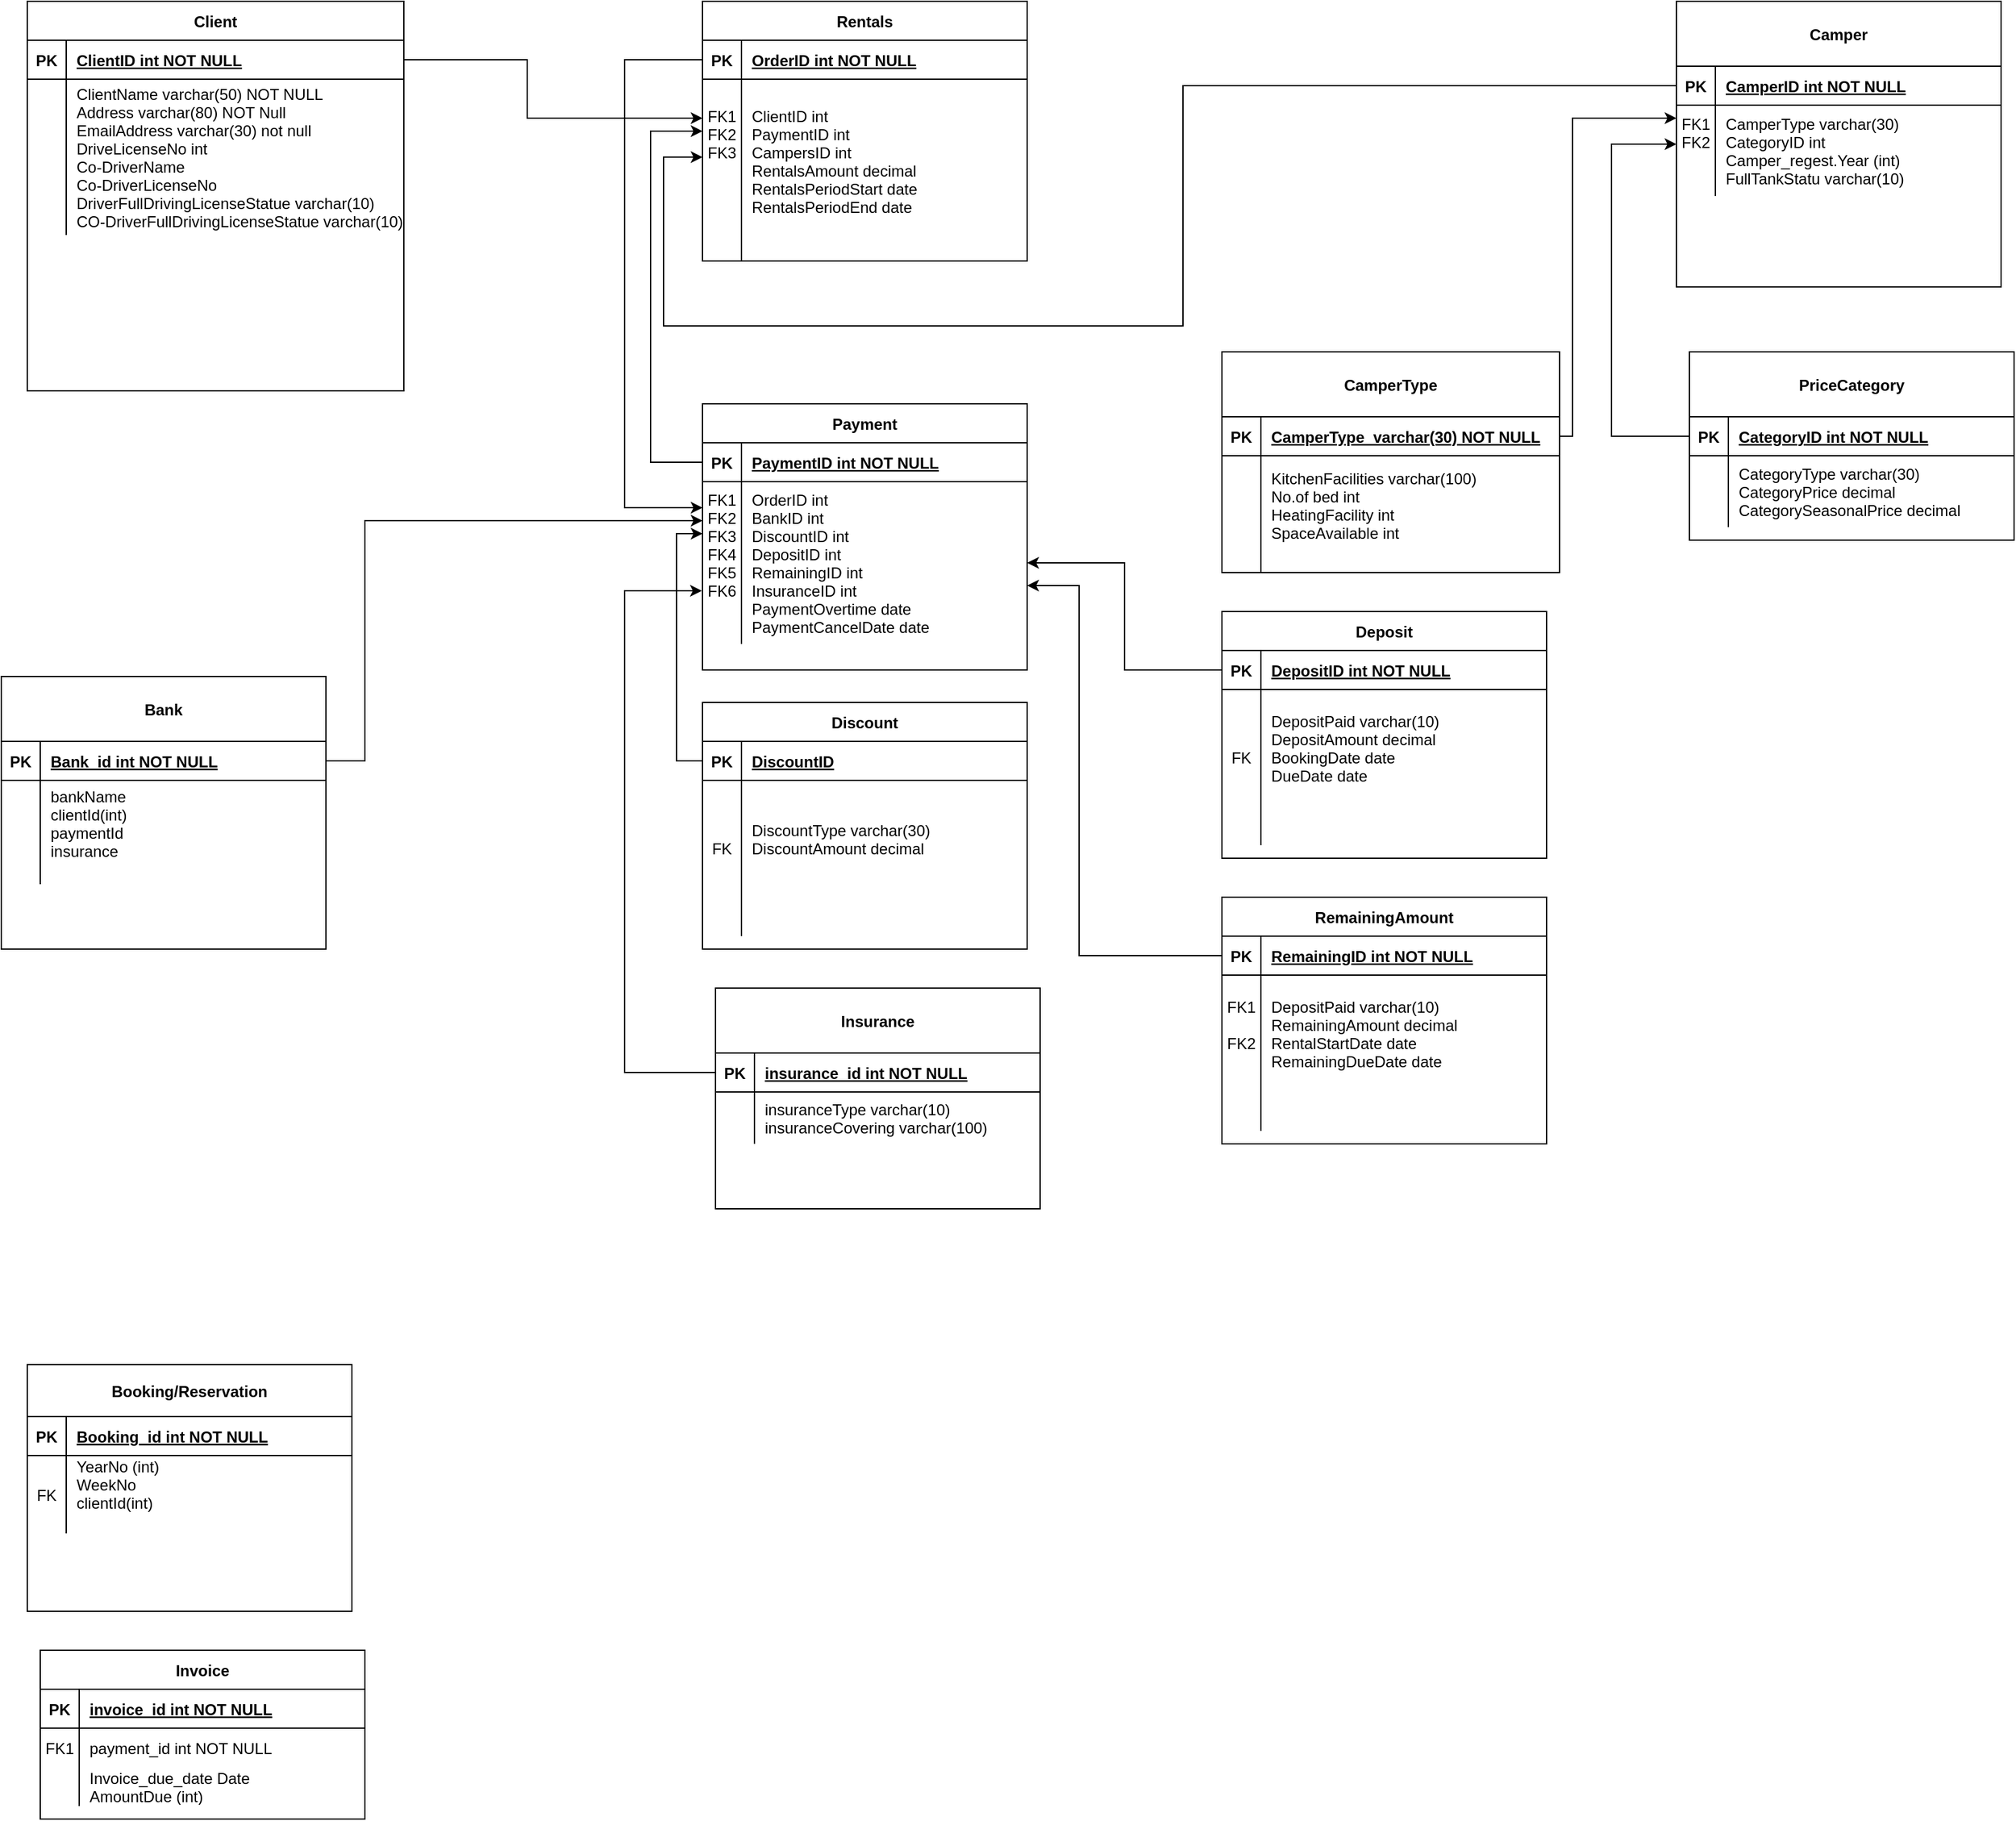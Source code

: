 <mxfile version="13.7.9" type="embed" pages="3"><diagram id="R2lEEEUBdFMjLlhIrx00" name="ERD"><mxGraphModel dx="3954" dy="2106" grid="1" gridSize="10" guides="1" tooltips="1" connect="1" arrows="1" fold="1" page="1" pageScale="1" pageWidth="850" pageHeight="1100" math="0" shadow="0" extFonts="Permanent Marker^https://fonts.googleapis.com/css?family=Permanent+Marker"><root><mxCell id="0"/><mxCell id="1" parent="0"/><mxCell id="P_YUvC5BS9WEQk-tJ5x4-59" value="Payment" style="shape=table;startSize=30;container=1;collapsible=1;childLayout=tableLayout;fixedRows=1;rowLines=0;fontStyle=1;align=center;resizeLast=1;" parent="1" vertex="1"><mxGeometry x="600" y="390" width="250" height="205" as="geometry"/></mxCell><mxCell id="P_YUvC5BS9WEQk-tJ5x4-60" value="" style="shape=partialRectangle;collapsible=0;dropTarget=0;pointerEvents=0;fillColor=none;points=[[0,0.5],[1,0.5]];portConstraint=eastwest;top=0;left=0;right=0;bottom=1;" parent="P_YUvC5BS9WEQk-tJ5x4-59" vertex="1"><mxGeometry y="30" width="250" height="30" as="geometry"/></mxCell><mxCell id="P_YUvC5BS9WEQk-tJ5x4-61" value="PK" style="shape=partialRectangle;overflow=hidden;connectable=0;fillColor=none;top=0;left=0;bottom=0;right=0;fontStyle=1;" parent="P_YUvC5BS9WEQk-tJ5x4-60" vertex="1"><mxGeometry width="30" height="30" as="geometry"/></mxCell><mxCell id="P_YUvC5BS9WEQk-tJ5x4-62" value="PaymentID int NOT NULL " style="shape=partialRectangle;overflow=hidden;connectable=0;fillColor=none;top=0;left=0;bottom=0;right=0;align=left;spacingLeft=6;fontStyle=5;" parent="P_YUvC5BS9WEQk-tJ5x4-60" vertex="1"><mxGeometry x="30" width="220" height="30" as="geometry"/></mxCell><mxCell id="P_YUvC5BS9WEQk-tJ5x4-63" value="" style="shape=partialRectangle;collapsible=0;dropTarget=0;pointerEvents=0;fillColor=none;points=[[0,0.5],[1,0.5]];portConstraint=eastwest;top=0;left=0;right=0;bottom=0;" parent="P_YUvC5BS9WEQk-tJ5x4-59" vertex="1"><mxGeometry y="60" width="250" height="125" as="geometry"/></mxCell><mxCell id="P_YUvC5BS9WEQk-tJ5x4-64" value="FK1&#10;FK2&#10;FK3&#10;FK4&#10;FK5&#10;FK6&#10;&#10;" style="shape=partialRectangle;overflow=hidden;connectable=0;fillColor=none;top=0;left=0;bottom=0;right=0;" parent="P_YUvC5BS9WEQk-tJ5x4-63" vertex="1"><mxGeometry width="30" height="125" as="geometry"/></mxCell><mxCell id="P_YUvC5BS9WEQk-tJ5x4-65" value="OrderID int&#10;BankID int &#10;DiscountID int&#10;DepositID int&#10;RemainingID int&#10;InsuranceID int&#10;PaymentOvertime date&#10;PaymentCancelDate date" style="shape=partialRectangle;overflow=hidden;connectable=0;fillColor=none;top=0;left=0;bottom=0;right=0;align=left;spacingLeft=6;" parent="P_YUvC5BS9WEQk-tJ5x4-63" vertex="1"><mxGeometry x="30" width="220" height="125" as="geometry"/></mxCell><mxCell id="2" value="Rentals" style="shape=table;startSize=30;container=1;collapsible=1;childLayout=tableLayout;fixedRows=1;rowLines=0;fontStyle=1;align=center;resizeLast=1;" vertex="1" parent="1"><mxGeometry x="600" y="80" width="250" height="200" as="geometry"/></mxCell><mxCell id="3" value="" style="shape=partialRectangle;collapsible=0;dropTarget=0;pointerEvents=0;fillColor=none;points=[[0,0.5],[1,0.5]];portConstraint=eastwest;top=0;left=0;right=0;bottom=1;" vertex="1" parent="2"><mxGeometry y="30" width="250" height="30" as="geometry"/></mxCell><mxCell id="4" value="PK" style="shape=partialRectangle;overflow=hidden;connectable=0;fillColor=none;top=0;left=0;bottom=0;right=0;fontStyle=1;" vertex="1" parent="3"><mxGeometry width="30" height="30" as="geometry"/></mxCell><mxCell id="5" value="OrderID int NOT NULL" style="shape=partialRectangle;overflow=hidden;connectable=0;fillColor=none;top=0;left=0;bottom=0;right=0;align=left;spacingLeft=6;fontStyle=5;" vertex="1" parent="3"><mxGeometry x="30" width="220" height="30" as="geometry"/></mxCell><mxCell id="6" value="" style="shape=partialRectangle;collapsible=0;dropTarget=0;pointerEvents=0;fillColor=none;points=[[0,0.5],[1,0.5]];portConstraint=eastwest;top=0;left=0;right=0;bottom=0;" vertex="1" parent="2"><mxGeometry y="60" width="250" height="140" as="geometry"/></mxCell><mxCell id="7" value="&#10;FK1&#10;FK2&#10;FK3&#10;&#10;&#10;&#10;&#10;" style="shape=partialRectangle;overflow=hidden;connectable=0;fillColor=none;top=0;left=0;bottom=0;right=0;" vertex="1" parent="6"><mxGeometry width="30" height="140" as="geometry"/></mxCell><mxCell id="8" value="ClientID int &#10;PaymentID int&#10;CampersID int&#10;RentalsAmount decimal&#10;RentalsPeriodStart date&#10;RentalsPeriodEnd date&#10;" style="shape=partialRectangle;overflow=hidden;connectable=0;fillColor=none;top=0;left=0;bottom=0;right=0;align=left;spacingLeft=6;" vertex="1" parent="6"><mxGeometry x="30" width="220" height="140" as="geometry"/></mxCell><mxCell id="P_YUvC5BS9WEQk-tJ5x4-32" value="Client" style="shape=table;startSize=30;container=1;collapsible=1;childLayout=tableLayout;fixedRows=1;rowLines=0;fontStyle=1;align=center;resizeLast=1;" parent="1" vertex="1"><mxGeometry x="80" y="80" width="290" height="300" as="geometry"/></mxCell><mxCell id="P_YUvC5BS9WEQk-tJ5x4-33" value="" style="shape=partialRectangle;collapsible=0;dropTarget=0;pointerEvents=0;fillColor=none;points=[[0,0.5],[1,0.5]];portConstraint=eastwest;top=0;left=0;right=0;bottom=1;" parent="P_YUvC5BS9WEQk-tJ5x4-32" vertex="1"><mxGeometry y="30" width="290" height="30" as="geometry"/></mxCell><mxCell id="P_YUvC5BS9WEQk-tJ5x4-34" value="PK" style="shape=partialRectangle;overflow=hidden;connectable=0;fillColor=none;top=0;left=0;bottom=0;right=0;fontStyle=1;" parent="P_YUvC5BS9WEQk-tJ5x4-33" vertex="1"><mxGeometry width="30" height="30" as="geometry"/></mxCell><mxCell id="P_YUvC5BS9WEQk-tJ5x4-35" value="ClientID int NOT NULL " style="shape=partialRectangle;overflow=hidden;connectable=0;fillColor=none;top=0;left=0;bottom=0;right=0;align=left;spacingLeft=6;fontStyle=5;" parent="P_YUvC5BS9WEQk-tJ5x4-33" vertex="1"><mxGeometry x="30" width="260" height="30" as="geometry"/></mxCell><mxCell id="P_YUvC5BS9WEQk-tJ5x4-36" value="" style="shape=partialRectangle;collapsible=0;dropTarget=0;pointerEvents=0;fillColor=none;points=[[0,0.5],[1,0.5]];portConstraint=eastwest;top=0;left=0;right=0;bottom=0;" parent="P_YUvC5BS9WEQk-tJ5x4-32" vertex="1"><mxGeometry y="60" width="290" height="120" as="geometry"/></mxCell><mxCell id="P_YUvC5BS9WEQk-tJ5x4-37" value="" style="shape=partialRectangle;overflow=hidden;connectable=0;fillColor=none;top=0;left=0;bottom=0;right=0;" parent="P_YUvC5BS9WEQk-tJ5x4-36" vertex="1"><mxGeometry width="30" height="120" as="geometry"/></mxCell><mxCell id="P_YUvC5BS9WEQk-tJ5x4-38" value="ClientName varchar(50) NOT NULL&#10;Address varchar(80) NOT Null&#10;EmailAddress varchar(30) not null&#10;DriveLicenseNo int&#10;Co-DriverName&#10;Co-DriverLicenseNo&#10;DriverFullDrivingLicenseStatue varchar(10)&#10;CO-DriverFullDrivingLicenseStatue varchar(10)" style="shape=partialRectangle;overflow=hidden;connectable=0;fillColor=none;top=0;left=0;bottom=0;right=0;align=left;spacingLeft=6;" parent="P_YUvC5BS9WEQk-tJ5x4-36" vertex="1"><mxGeometry x="30" width="260" height="120" as="geometry"/></mxCell><mxCell id="P_YUvC5BS9WEQk-tJ5x4-84" value="PriceCategory" style="shape=table;startSize=50;container=1;collapsible=1;childLayout=tableLayout;fixedRows=1;rowLines=0;fontStyle=1;align=center;resizeLast=1;" parent="1" vertex="1"><mxGeometry x="1360" y="350" width="250" height="145" as="geometry"/></mxCell><mxCell id="P_YUvC5BS9WEQk-tJ5x4-85" value="" style="shape=partialRectangle;collapsible=0;dropTarget=0;pointerEvents=0;fillColor=none;points=[[0,0.5],[1,0.5]];portConstraint=eastwest;top=0;left=0;right=0;bottom=1;" parent="P_YUvC5BS9WEQk-tJ5x4-84" vertex="1"><mxGeometry y="50" width="250" height="30" as="geometry"/></mxCell><mxCell id="P_YUvC5BS9WEQk-tJ5x4-86" value="PK" style="shape=partialRectangle;overflow=hidden;connectable=0;fillColor=none;top=0;left=0;bottom=0;right=0;fontStyle=1;" parent="P_YUvC5BS9WEQk-tJ5x4-85" vertex="1"><mxGeometry width="30" height="30" as="geometry"/></mxCell><mxCell id="P_YUvC5BS9WEQk-tJ5x4-87" value="CategoryID int NOT NULL" style="shape=partialRectangle;overflow=hidden;connectable=0;fillColor=none;top=0;left=0;bottom=0;right=0;align=left;spacingLeft=6;fontStyle=5;" parent="P_YUvC5BS9WEQk-tJ5x4-85" vertex="1"><mxGeometry x="30" width="220" height="30" as="geometry"/></mxCell><mxCell id="P_YUvC5BS9WEQk-tJ5x4-88" value="" style="shape=partialRectangle;collapsible=0;dropTarget=0;pointerEvents=0;fillColor=none;points=[[0,0.5],[1,0.5]];portConstraint=eastwest;top=0;left=0;right=0;bottom=0;" parent="P_YUvC5BS9WEQk-tJ5x4-84" vertex="1"><mxGeometry y="80" width="250" height="55" as="geometry"/></mxCell><mxCell id="P_YUvC5BS9WEQk-tJ5x4-89" value="" style="shape=partialRectangle;overflow=hidden;connectable=0;fillColor=none;top=0;left=0;bottom=0;right=0;" parent="P_YUvC5BS9WEQk-tJ5x4-88" vertex="1"><mxGeometry width="30" height="55" as="geometry"/></mxCell><mxCell id="P_YUvC5BS9WEQk-tJ5x4-90" value="CategoryType varchar(30)&#10;CategoryPrice decimal&#10;CategorySeasonalPrice decimal" style="shape=partialRectangle;overflow=hidden;connectable=0;fillColor=none;top=0;left=0;bottom=0;right=0;align=left;spacingLeft=6;" parent="P_YUvC5BS9WEQk-tJ5x4-88" vertex="1"><mxGeometry x="30" width="220" height="55" as="geometry"/></mxCell><mxCell id="P_YUvC5BS9WEQk-tJ5x4-77" value="Camper" style="shape=table;startSize=50;container=1;collapsible=1;childLayout=tableLayout;fixedRows=1;rowLines=0;fontStyle=1;align=center;resizeLast=1;" parent="1" vertex="1"><mxGeometry x="1350" y="80" width="250" height="220" as="geometry"/></mxCell><mxCell id="P_YUvC5BS9WEQk-tJ5x4-78" value="" style="shape=partialRectangle;collapsible=0;dropTarget=0;pointerEvents=0;fillColor=none;points=[[0,0.5],[1,0.5]];portConstraint=eastwest;top=0;left=0;right=0;bottom=1;" parent="P_YUvC5BS9WEQk-tJ5x4-77" vertex="1"><mxGeometry y="50" width="250" height="30" as="geometry"/></mxCell><mxCell id="P_YUvC5BS9WEQk-tJ5x4-79" value="PK" style="shape=partialRectangle;overflow=hidden;connectable=0;fillColor=none;top=0;left=0;bottom=0;right=0;fontStyle=1;" parent="P_YUvC5BS9WEQk-tJ5x4-78" vertex="1"><mxGeometry width="30" height="30" as="geometry"/></mxCell><mxCell id="P_YUvC5BS9WEQk-tJ5x4-80" value="CamperID int NOT NULL " style="shape=partialRectangle;overflow=hidden;connectable=0;fillColor=none;top=0;left=0;bottom=0;right=0;align=left;spacingLeft=6;fontStyle=5;" parent="P_YUvC5BS9WEQk-tJ5x4-78" vertex="1"><mxGeometry x="30" width="220" height="30" as="geometry"/></mxCell><mxCell id="P_YUvC5BS9WEQk-tJ5x4-81" value="" style="shape=partialRectangle;collapsible=0;dropTarget=0;pointerEvents=0;fillColor=none;points=[[0,0.5],[1,0.5]];portConstraint=eastwest;top=0;left=0;right=0;bottom=0;" parent="P_YUvC5BS9WEQk-tJ5x4-77" vertex="1"><mxGeometry y="80" width="250" height="70" as="geometry"/></mxCell><mxCell id="P_YUvC5BS9WEQk-tJ5x4-82" value="FK1&#10;FK2&#10;&#10;" style="shape=partialRectangle;overflow=hidden;connectable=0;fillColor=none;top=0;left=0;bottom=0;right=0;" parent="P_YUvC5BS9WEQk-tJ5x4-81" vertex="1"><mxGeometry width="30" height="70" as="geometry"/></mxCell><mxCell id="P_YUvC5BS9WEQk-tJ5x4-83" value="CamperType varchar(30)&#10;CategoryID int&#10;Camper_regest.Year (int)&#10;FullTankStatu varchar(10)" style="shape=partialRectangle;overflow=hidden;connectable=0;fillColor=none;top=0;left=0;bottom=0;right=0;align=left;spacingLeft=6;" parent="P_YUvC5BS9WEQk-tJ5x4-81" vertex="1"><mxGeometry x="30" width="220" height="70" as="geometry"/></mxCell><mxCell id="12" value="Discount" style="shape=table;startSize=30;container=1;collapsible=1;childLayout=tableLayout;fixedRows=1;rowLines=0;fontStyle=1;align=center;resizeLast=1;" vertex="1" parent="1"><mxGeometry x="600" y="620" width="250" height="190" as="geometry"/></mxCell><mxCell id="13" value="" style="shape=partialRectangle;collapsible=0;dropTarget=0;pointerEvents=0;fillColor=none;points=[[0,0.5],[1,0.5]];portConstraint=eastwest;top=0;left=0;right=0;bottom=1;" vertex="1" parent="12"><mxGeometry y="30" width="250" height="30" as="geometry"/></mxCell><mxCell id="14" value="PK" style="shape=partialRectangle;overflow=hidden;connectable=0;fillColor=none;top=0;left=0;bottom=0;right=0;fontStyle=1;" vertex="1" parent="13"><mxGeometry width="30" height="30" as="geometry"/></mxCell><mxCell id="15" value="DiscountID" style="shape=partialRectangle;overflow=hidden;connectable=0;fillColor=none;top=0;left=0;bottom=0;right=0;align=left;spacingLeft=6;fontStyle=5;" vertex="1" parent="13"><mxGeometry x="30" width="220" height="30" as="geometry"/></mxCell><mxCell id="16" value="" style="shape=partialRectangle;collapsible=0;dropTarget=0;pointerEvents=0;fillColor=none;points=[[0,0.5],[1,0.5]];portConstraint=eastwest;top=0;left=0;right=0;bottom=0;" vertex="1" parent="12"><mxGeometry y="60" width="250" height="90" as="geometry"/></mxCell><mxCell id="17" value="&#10;FK" style="shape=partialRectangle;overflow=hidden;connectable=0;fillColor=none;top=0;left=0;bottom=0;right=0;" vertex="1" parent="16"><mxGeometry width="30" height="90" as="geometry"/></mxCell><mxCell id="18" value="DiscountType varchar(30)&#10;DiscountAmount decimal" style="shape=partialRectangle;overflow=hidden;connectable=0;fillColor=none;top=0;left=0;bottom=0;right=0;align=left;spacingLeft=6;" vertex="1" parent="16"><mxGeometry x="30" width="220" height="90" as="geometry"/></mxCell><mxCell id="19" value="" style="shape=partialRectangle;collapsible=0;dropTarget=0;pointerEvents=0;fillColor=none;points=[[0,0.5],[1,0.5]];portConstraint=eastwest;top=0;left=0;right=0;bottom=0;" vertex="1" parent="12"><mxGeometry y="150" width="250" height="30" as="geometry"/></mxCell><mxCell id="20" value="" style="shape=partialRectangle;overflow=hidden;connectable=0;fillColor=none;top=0;left=0;bottom=0;right=0;" vertex="1" parent="19"><mxGeometry width="30" height="30" as="geometry"/></mxCell><mxCell id="21" value="" style="shape=partialRectangle;overflow=hidden;connectable=0;fillColor=none;top=0;left=0;bottom=0;right=0;align=left;spacingLeft=6;" vertex="1" parent="19"><mxGeometry x="30" width="220" height="30" as="geometry"/></mxCell><mxCell id="P_YUvC5BS9WEQk-tJ5x4-98" value="CamperType" style="shape=table;startSize=50;container=1;collapsible=1;childLayout=tableLayout;fixedRows=1;rowLines=0;fontStyle=1;align=center;resizeLast=1;" parent="1" vertex="1"><mxGeometry x="1000" y="350" width="260" height="170" as="geometry"/></mxCell><mxCell id="P_YUvC5BS9WEQk-tJ5x4-99" value="" style="shape=partialRectangle;collapsible=0;dropTarget=0;pointerEvents=0;fillColor=none;points=[[0,0.5],[1,0.5]];portConstraint=eastwest;top=0;left=0;right=0;bottom=1;" parent="P_YUvC5BS9WEQk-tJ5x4-98" vertex="1"><mxGeometry y="50" width="260" height="30" as="geometry"/></mxCell><mxCell id="P_YUvC5BS9WEQk-tJ5x4-100" value="PK" style="shape=partialRectangle;overflow=hidden;connectable=0;fillColor=none;top=0;left=0;bottom=0;right=0;fontStyle=1;" parent="P_YUvC5BS9WEQk-tJ5x4-99" vertex="1"><mxGeometry width="30" height="30" as="geometry"/></mxCell><mxCell id="P_YUvC5BS9WEQk-tJ5x4-101" value="CamperType_varchar(30) NOT NULL " style="shape=partialRectangle;overflow=hidden;connectable=0;fillColor=none;top=0;left=0;bottom=0;right=0;align=left;spacingLeft=6;fontStyle=5;" parent="P_YUvC5BS9WEQk-tJ5x4-99" vertex="1"><mxGeometry x="30" width="230" height="30" as="geometry"/></mxCell><mxCell id="P_YUvC5BS9WEQk-tJ5x4-102" value="" style="shape=partialRectangle;collapsible=0;dropTarget=0;pointerEvents=0;fillColor=none;points=[[0,0.5],[1,0.5]];portConstraint=eastwest;top=0;left=0;right=0;bottom=0;" parent="P_YUvC5BS9WEQk-tJ5x4-98" vertex="1"><mxGeometry y="80" width="260" height="90" as="geometry"/></mxCell><mxCell id="P_YUvC5BS9WEQk-tJ5x4-103" value="" style="shape=partialRectangle;overflow=hidden;connectable=0;fillColor=none;top=0;left=0;bottom=0;right=0;" parent="P_YUvC5BS9WEQk-tJ5x4-102" vertex="1"><mxGeometry width="30" height="90" as="geometry"/></mxCell><mxCell id="P_YUvC5BS9WEQk-tJ5x4-104" value="KitchenFacilities varchar(100)&#10;No.of bed int&#10;HeatingFacility int&#10;SpaceAvailable int&#10;" style="shape=partialRectangle;overflow=hidden;connectable=0;fillColor=none;top=0;left=0;bottom=0;right=0;align=left;spacingLeft=6;" parent="P_YUvC5BS9WEQk-tJ5x4-102" vertex="1"><mxGeometry x="30" width="230" height="90" as="geometry"/></mxCell><mxCell id="P_YUvC5BS9WEQk-tJ5x4-106" value="Deposit" style="shape=table;startSize=30;container=1;collapsible=1;childLayout=tableLayout;fixedRows=1;rowLines=0;fontStyle=1;align=center;resizeLast=1;" parent="1" vertex="1"><mxGeometry x="1000" y="550" width="250" height="190" as="geometry"/></mxCell><mxCell id="P_YUvC5BS9WEQk-tJ5x4-107" value="" style="shape=partialRectangle;collapsible=0;dropTarget=0;pointerEvents=0;fillColor=none;points=[[0,0.5],[1,0.5]];portConstraint=eastwest;top=0;left=0;right=0;bottom=1;" parent="P_YUvC5BS9WEQk-tJ5x4-106" vertex="1"><mxGeometry y="30" width="250" height="30" as="geometry"/></mxCell><mxCell id="P_YUvC5BS9WEQk-tJ5x4-108" value="PK" style="shape=partialRectangle;overflow=hidden;connectable=0;fillColor=none;top=0;left=0;bottom=0;right=0;fontStyle=1;" parent="P_YUvC5BS9WEQk-tJ5x4-107" vertex="1"><mxGeometry width="30" height="30" as="geometry"/></mxCell><mxCell id="P_YUvC5BS9WEQk-tJ5x4-109" value="DepositID int NOT NULL" style="shape=partialRectangle;overflow=hidden;connectable=0;fillColor=none;top=0;left=0;bottom=0;right=0;align=left;spacingLeft=6;fontStyle=5;" parent="P_YUvC5BS9WEQk-tJ5x4-107" vertex="1"><mxGeometry x="30" width="220" height="30" as="geometry"/></mxCell><mxCell id="P_YUvC5BS9WEQk-tJ5x4-110" value="" style="shape=partialRectangle;collapsible=0;dropTarget=0;pointerEvents=0;fillColor=none;points=[[0,0.5],[1,0.5]];portConstraint=eastwest;top=0;left=0;right=0;bottom=0;" parent="P_YUvC5BS9WEQk-tJ5x4-106" vertex="1"><mxGeometry y="60" width="250" height="90" as="geometry"/></mxCell><mxCell id="P_YUvC5BS9WEQk-tJ5x4-111" value="&#10;FK" style="shape=partialRectangle;overflow=hidden;connectable=0;fillColor=none;top=0;left=0;bottom=0;right=0;" parent="P_YUvC5BS9WEQk-tJ5x4-110" vertex="1"><mxGeometry width="30" height="90" as="geometry"/></mxCell><mxCell id="P_YUvC5BS9WEQk-tJ5x4-112" value="DepositPaid varchar(10)&#10;DepositAmount decimal&#10;BookingDate date&#10;DueDate date" style="shape=partialRectangle;overflow=hidden;connectable=0;fillColor=none;top=0;left=0;bottom=0;right=0;align=left;spacingLeft=6;" parent="P_YUvC5BS9WEQk-tJ5x4-110" vertex="1"><mxGeometry x="30" width="220" height="90" as="geometry"/></mxCell><mxCell id="P_YUvC5BS9WEQk-tJ5x4-113" value="" style="shape=partialRectangle;collapsible=0;dropTarget=0;pointerEvents=0;fillColor=none;points=[[0,0.5],[1,0.5]];portConstraint=eastwest;top=0;left=0;right=0;bottom=0;" parent="P_YUvC5BS9WEQk-tJ5x4-106" vertex="1"><mxGeometry y="150" width="250" height="30" as="geometry"/></mxCell><mxCell id="P_YUvC5BS9WEQk-tJ5x4-114" value="" style="shape=partialRectangle;overflow=hidden;connectable=0;fillColor=none;top=0;left=0;bottom=0;right=0;" parent="P_YUvC5BS9WEQk-tJ5x4-113" vertex="1"><mxGeometry width="30" height="30" as="geometry"/></mxCell><mxCell id="P_YUvC5BS9WEQk-tJ5x4-115" value="" style="shape=partialRectangle;overflow=hidden;connectable=0;fillColor=none;top=0;left=0;bottom=0;right=0;align=left;spacingLeft=6;" parent="P_YUvC5BS9WEQk-tJ5x4-113" vertex="1"><mxGeometry x="30" width="220" height="30" as="geometry"/></mxCell><mxCell id="P_YUvC5BS9WEQk-tJ5x4-116" value="RemainingAmount" style="shape=table;startSize=30;container=1;collapsible=1;childLayout=tableLayout;fixedRows=1;rowLines=0;fontStyle=1;align=center;resizeLast=1;" parent="1" vertex="1"><mxGeometry x="1000" y="770" width="250" height="190" as="geometry"/></mxCell><mxCell id="P_YUvC5BS9WEQk-tJ5x4-117" value="" style="shape=partialRectangle;collapsible=0;dropTarget=0;pointerEvents=0;fillColor=none;points=[[0,0.5],[1,0.5]];portConstraint=eastwest;top=0;left=0;right=0;bottom=1;" parent="P_YUvC5BS9WEQk-tJ5x4-116" vertex="1"><mxGeometry y="30" width="250" height="30" as="geometry"/></mxCell><mxCell id="P_YUvC5BS9WEQk-tJ5x4-118" value="PK" style="shape=partialRectangle;overflow=hidden;connectable=0;fillColor=none;top=0;left=0;bottom=0;right=0;fontStyle=1;" parent="P_YUvC5BS9WEQk-tJ5x4-117" vertex="1"><mxGeometry width="30" height="30" as="geometry"/></mxCell><mxCell id="P_YUvC5BS9WEQk-tJ5x4-119" value="RemainingID int NOT NULL" style="shape=partialRectangle;overflow=hidden;connectable=0;fillColor=none;top=0;left=0;bottom=0;right=0;align=left;spacingLeft=6;fontStyle=5;" parent="P_YUvC5BS9WEQk-tJ5x4-117" vertex="1"><mxGeometry x="30" width="220" height="30" as="geometry"/></mxCell><mxCell id="P_YUvC5BS9WEQk-tJ5x4-120" value="" style="shape=partialRectangle;collapsible=0;dropTarget=0;pointerEvents=0;fillColor=none;points=[[0,0.5],[1,0.5]];portConstraint=eastwest;top=0;left=0;right=0;bottom=0;" parent="P_YUvC5BS9WEQk-tJ5x4-116" vertex="1"><mxGeometry y="60" width="250" height="90" as="geometry"/></mxCell><mxCell id="P_YUvC5BS9WEQk-tJ5x4-121" value="FK1&#10;&#10;FK2&#10;" style="shape=partialRectangle;overflow=hidden;connectable=0;fillColor=none;top=0;left=0;bottom=0;right=0;" parent="P_YUvC5BS9WEQk-tJ5x4-120" vertex="1"><mxGeometry width="30" height="90" as="geometry"/></mxCell><mxCell id="P_YUvC5BS9WEQk-tJ5x4-122" value="DepositPaid varchar(10)&#10;RemainingAmount decimal&#10;RentalStartDate date&#10;RemainingDueDate date" style="shape=partialRectangle;overflow=hidden;connectable=0;fillColor=none;top=0;left=0;bottom=0;right=0;align=left;spacingLeft=6;" parent="P_YUvC5BS9WEQk-tJ5x4-120" vertex="1"><mxGeometry x="30" width="220" height="90" as="geometry"/></mxCell><mxCell id="P_YUvC5BS9WEQk-tJ5x4-123" value="" style="shape=partialRectangle;collapsible=0;dropTarget=0;pointerEvents=0;fillColor=none;points=[[0,0.5],[1,0.5]];portConstraint=eastwest;top=0;left=0;right=0;bottom=0;" parent="P_YUvC5BS9WEQk-tJ5x4-116" vertex="1"><mxGeometry y="150" width="250" height="30" as="geometry"/></mxCell><mxCell id="P_YUvC5BS9WEQk-tJ5x4-124" value="" style="shape=partialRectangle;overflow=hidden;connectable=0;fillColor=none;top=0;left=0;bottom=0;right=0;" parent="P_YUvC5BS9WEQk-tJ5x4-123" vertex="1"><mxGeometry width="30" height="30" as="geometry"/></mxCell><mxCell id="P_YUvC5BS9WEQk-tJ5x4-125" value="" style="shape=partialRectangle;overflow=hidden;connectable=0;fillColor=none;top=0;left=0;bottom=0;right=0;align=left;spacingLeft=6;" parent="P_YUvC5BS9WEQk-tJ5x4-123" vertex="1"><mxGeometry x="30" width="220" height="30" as="geometry"/></mxCell><mxCell id="P_YUvC5BS9WEQk-tJ5x4-69" value="Bank" style="shape=table;startSize=50;container=1;collapsible=1;childLayout=tableLayout;fixedRows=1;rowLines=0;fontStyle=1;align=center;resizeLast=1;" parent="1" vertex="1"><mxGeometry x="60" y="600" width="250" height="210" as="geometry"/></mxCell><mxCell id="P_YUvC5BS9WEQk-tJ5x4-70" value="" style="shape=partialRectangle;collapsible=0;dropTarget=0;pointerEvents=0;fillColor=none;points=[[0,0.5],[1,0.5]];portConstraint=eastwest;top=0;left=0;right=0;bottom=1;" parent="P_YUvC5BS9WEQk-tJ5x4-69" vertex="1"><mxGeometry y="50" width="250" height="30" as="geometry"/></mxCell><mxCell id="P_YUvC5BS9WEQk-tJ5x4-71" value="PK" style="shape=partialRectangle;overflow=hidden;connectable=0;fillColor=none;top=0;left=0;bottom=0;right=0;fontStyle=1;" parent="P_YUvC5BS9WEQk-tJ5x4-70" vertex="1"><mxGeometry width="30" height="30" as="geometry"/></mxCell><mxCell id="P_YUvC5BS9WEQk-tJ5x4-72" value="Bank_id int NOT NULL " style="shape=partialRectangle;overflow=hidden;connectable=0;fillColor=none;top=0;left=0;bottom=0;right=0;align=left;spacingLeft=6;fontStyle=5;" parent="P_YUvC5BS9WEQk-tJ5x4-70" vertex="1"><mxGeometry x="30" width="220" height="30" as="geometry"/></mxCell><mxCell id="P_YUvC5BS9WEQk-tJ5x4-73" value="" style="shape=partialRectangle;collapsible=0;dropTarget=0;pointerEvents=0;fillColor=none;points=[[0,0.5],[1,0.5]];portConstraint=eastwest;top=0;left=0;right=0;bottom=0;" parent="P_YUvC5BS9WEQk-tJ5x4-69" vertex="1"><mxGeometry y="80" width="250" height="80" as="geometry"/></mxCell><mxCell id="P_YUvC5BS9WEQk-tJ5x4-74" value="" style="shape=partialRectangle;overflow=hidden;connectable=0;fillColor=none;top=0;left=0;bottom=0;right=0;" parent="P_YUvC5BS9WEQk-tJ5x4-73" vertex="1"><mxGeometry width="30" height="80" as="geometry"/></mxCell><mxCell id="P_YUvC5BS9WEQk-tJ5x4-75" value="bankName&#10;clientId(int)&#10;paymentId&#10;insurance&#10;" style="shape=partialRectangle;overflow=hidden;connectable=0;fillColor=none;top=0;left=0;bottom=0;right=0;align=left;spacingLeft=6;" parent="P_YUvC5BS9WEQk-tJ5x4-73" vertex="1"><mxGeometry x="30" width="220" height="80" as="geometry"/></mxCell><mxCell id="P_YUvC5BS9WEQk-tJ5x4-91" value="Insurance" style="shape=table;startSize=50;container=1;collapsible=1;childLayout=tableLayout;fixedRows=1;rowLines=0;fontStyle=1;align=center;resizeLast=1;" parent="1" vertex="1"><mxGeometry x="610" y="840" width="250" height="170" as="geometry"/></mxCell><mxCell id="P_YUvC5BS9WEQk-tJ5x4-92" value="" style="shape=partialRectangle;collapsible=0;dropTarget=0;pointerEvents=0;fillColor=none;points=[[0,0.5],[1,0.5]];portConstraint=eastwest;top=0;left=0;right=0;bottom=1;" parent="P_YUvC5BS9WEQk-tJ5x4-91" vertex="1"><mxGeometry y="50" width="250" height="30" as="geometry"/></mxCell><mxCell id="P_YUvC5BS9WEQk-tJ5x4-93" value="PK" style="shape=partialRectangle;overflow=hidden;connectable=0;fillColor=none;top=0;left=0;bottom=0;right=0;fontStyle=1;" parent="P_YUvC5BS9WEQk-tJ5x4-92" vertex="1"><mxGeometry width="30" height="30" as="geometry"/></mxCell><mxCell id="P_YUvC5BS9WEQk-tJ5x4-94" value="insurance_id int NOT NULL " style="shape=partialRectangle;overflow=hidden;connectable=0;fillColor=none;top=0;left=0;bottom=0;right=0;align=left;spacingLeft=6;fontStyle=5;" parent="P_YUvC5BS9WEQk-tJ5x4-92" vertex="1"><mxGeometry x="30" width="220" height="30" as="geometry"/></mxCell><mxCell id="P_YUvC5BS9WEQk-tJ5x4-95" value="" style="shape=partialRectangle;collapsible=0;dropTarget=0;pointerEvents=0;fillColor=none;points=[[0,0.5],[1,0.5]];portConstraint=eastwest;top=0;left=0;right=0;bottom=0;" parent="P_YUvC5BS9WEQk-tJ5x4-91" vertex="1"><mxGeometry y="80" width="250" height="40" as="geometry"/></mxCell><mxCell id="P_YUvC5BS9WEQk-tJ5x4-96" value="" style="shape=partialRectangle;overflow=hidden;connectable=0;fillColor=none;top=0;left=0;bottom=0;right=0;" parent="P_YUvC5BS9WEQk-tJ5x4-95" vertex="1"><mxGeometry width="30" height="40" as="geometry"/></mxCell><mxCell id="P_YUvC5BS9WEQk-tJ5x4-97" value="insuranceType varchar(10)&#10;insuranceCovering varchar(100)" style="shape=partialRectangle;overflow=hidden;connectable=0;fillColor=none;top=0;left=0;bottom=0;right=0;align=left;spacingLeft=6;" parent="P_YUvC5BS9WEQk-tJ5x4-95" vertex="1"><mxGeometry x="30" width="220" height="40" as="geometry"/></mxCell><mxCell id="23" style="edgeStyle=orthogonalEdgeStyle;rounded=0;orthogonalLoop=1;jettySize=auto;html=1;startArrow=classic;startFill=1;endArrow=none;endFill=0;" edge="1" parent="1" source="6" target="P_YUvC5BS9WEQk-tJ5x4-78"><mxGeometry relative="1" as="geometry"><mxPoint x="1110" y="150" as="targetPoint"/><Array as="points"><mxPoint x="570" y="200"/><mxPoint x="570" y="330"/><mxPoint x="970" y="330"/><mxPoint x="970" y="145"/></Array></mxGeometry></mxCell><mxCell id="24" style="edgeStyle=elbowEdgeStyle;rounded=0;orthogonalLoop=1;jettySize=auto;html=1;exitX=1;exitY=0.5;exitDx=0;exitDy=0;" edge="1" parent="1" source="P_YUvC5BS9WEQk-tJ5x4-99" target="P_YUvC5BS9WEQk-tJ5x4-77"><mxGeometry relative="1" as="geometry"><mxPoint x="1020" y="210" as="targetPoint"/><Array as="points"><mxPoint x="1270" y="170"/><mxPoint x="1350" y="170"/><mxPoint x="1310" y="170"/><mxPoint x="1270" y="310"/><mxPoint x="1060" y="170"/><mxPoint x="1010" y="370"/></Array></mxGeometry></mxCell><mxCell id="26" style="edgeStyle=elbowEdgeStyle;rounded=0;orthogonalLoop=1;jettySize=auto;html=1;" edge="1" parent="1" target="P_YUvC5BS9WEQk-tJ5x4-81"><mxGeometry relative="1" as="geometry"><mxPoint x="1360" y="415" as="sourcePoint"/><mxPoint x="1085" y="190" as="targetPoint"/><Array as="points"><mxPoint x="1300" y="190"/><mxPoint x="1370" y="190"/><mxPoint x="1330" y="180"/><mxPoint x="1290" y="250"/><mxPoint x="1190" y="320"/></Array></mxGeometry></mxCell><mxCell id="27" style="edgeStyle=elbowEdgeStyle;rounded=0;orthogonalLoop=1;jettySize=auto;html=1;startArrow=classic;startFill=1;endArrow=none;endFill=0;" edge="1" parent="1" source="P_YUvC5BS9WEQk-tJ5x4-63" target="3"><mxGeometry relative="1" as="geometry"><Array as="points"><mxPoint x="540" y="470"/><mxPoint x="540" y="280"/><mxPoint x="580" y="470"/><mxPoint x="540" y="480"/><mxPoint x="540" y="490"/><mxPoint x="540" y="480"/><mxPoint x="500" y="300"/></Array></mxGeometry></mxCell><mxCell id="28" style="edgeStyle=elbowEdgeStyle;rounded=0;orthogonalLoop=1;jettySize=auto;html=1;" edge="1" parent="1" source="P_YUvC5BS9WEQk-tJ5x4-60" target="6"><mxGeometry relative="1" as="geometry"><Array as="points"><mxPoint x="560" y="180"/><mxPoint x="560" y="200"/><mxPoint x="530" y="330"/></Array></mxGeometry></mxCell><mxCell id="29" style="edgeStyle=elbowEdgeStyle;rounded=0;orthogonalLoop=1;jettySize=auto;html=1;" edge="1" parent="1" source="P_YUvC5BS9WEQk-tJ5x4-70" target="P_YUvC5BS9WEQk-tJ5x4-63"><mxGeometry relative="1" as="geometry"><Array as="points"><mxPoint x="340" y="480"/><mxPoint x="520" y="480"/><mxPoint x="520" y="500"/><mxPoint x="580" y="500"/><mxPoint x="570" y="610"/></Array></mxGeometry></mxCell><mxCell id="30" style="edgeStyle=orthogonalEdgeStyle;rounded=0;orthogonalLoop=1;jettySize=auto;html=1;" edge="1" parent="1" source="P_YUvC5BS9WEQk-tJ5x4-33" target="6"><mxGeometry relative="1" as="geometry"><Array as="points"><mxPoint x="465" y="125"/><mxPoint x="465" y="170"/></Array></mxGeometry></mxCell><mxCell id="37" style="edgeStyle=orthogonalEdgeStyle;rounded=0;orthogonalLoop=1;jettySize=auto;html=1;entryX=1;entryY=0.5;entryDx=0;entryDy=0;startArrow=none;startFill=0;endArrow=classic;endFill=1;" edge="1" parent="1" source="P_YUvC5BS9WEQk-tJ5x4-107" target="P_YUvC5BS9WEQk-tJ5x4-63"><mxGeometry relative="1" as="geometry"/></mxCell><mxCell id="38" style="edgeStyle=orthogonalEdgeStyle;rounded=0;orthogonalLoop=1;jettySize=auto;html=1;entryX=1;entryY=0.64;entryDx=0;entryDy=0;entryPerimeter=0;startArrow=none;startFill=0;endArrow=classic;endFill=1;" edge="1" parent="1" source="P_YUvC5BS9WEQk-tJ5x4-117" target="P_YUvC5BS9WEQk-tJ5x4-63"><mxGeometry relative="1" as="geometry"><Array as="points"><mxPoint x="890" y="815"/><mxPoint x="890" y="530"/></Array></mxGeometry></mxCell><mxCell id="40" style="edgeStyle=orthogonalEdgeStyle;rounded=0;orthogonalLoop=1;jettySize=auto;html=1;entryX=-0.002;entryY=0.672;entryDx=0;entryDy=0;entryPerimeter=0;startArrow=none;startFill=0;endArrow=classic;endFill=1;" edge="1" parent="1" source="P_YUvC5BS9WEQk-tJ5x4-92" target="P_YUvC5BS9WEQk-tJ5x4-63"><mxGeometry relative="1" as="geometry"><Array as="points"><mxPoint x="540" y="905"/><mxPoint x="540" y="534"/></Array></mxGeometry></mxCell><mxCell id="41" style="edgeStyle=orthogonalEdgeStyle;rounded=0;orthogonalLoop=1;jettySize=auto;html=1;entryX=0;entryY=0.32;entryDx=0;entryDy=0;entryPerimeter=0;startArrow=none;startFill=0;endArrow=classic;endFill=1;" edge="1" parent="1" source="13" target="P_YUvC5BS9WEQk-tJ5x4-63"><mxGeometry relative="1" as="geometry"/></mxCell><mxCell id="P_YUvC5BS9WEQk-tJ5x4-47" value="Invoice" style="shape=table;startSize=30;container=1;collapsible=1;childLayout=tableLayout;fixedRows=1;rowLines=0;fontStyle=1;align=center;resizeLast=1;" parent="1" vertex="1"><mxGeometry x="90" y="1350" width="250" height="130" as="geometry"/></mxCell><mxCell id="P_YUvC5BS9WEQk-tJ5x4-48" value="" style="shape=partialRectangle;collapsible=0;dropTarget=0;pointerEvents=0;fillColor=none;points=[[0,0.5],[1,0.5]];portConstraint=eastwest;top=0;left=0;right=0;bottom=1;" parent="P_YUvC5BS9WEQk-tJ5x4-47" vertex="1"><mxGeometry y="30" width="250" height="30" as="geometry"/></mxCell><mxCell id="P_YUvC5BS9WEQk-tJ5x4-49" value="PK" style="shape=partialRectangle;overflow=hidden;connectable=0;fillColor=none;top=0;left=0;bottom=0;right=0;fontStyle=1;" parent="P_YUvC5BS9WEQk-tJ5x4-48" vertex="1"><mxGeometry width="30" height="30" as="geometry"/></mxCell><mxCell id="P_YUvC5BS9WEQk-tJ5x4-50" value="invoice_id int NOT NULL " style="shape=partialRectangle;overflow=hidden;connectable=0;fillColor=none;top=0;left=0;bottom=0;right=0;align=left;spacingLeft=6;fontStyle=5;" parent="P_YUvC5BS9WEQk-tJ5x4-48" vertex="1"><mxGeometry x="30" width="220" height="30" as="geometry"/></mxCell><mxCell id="P_YUvC5BS9WEQk-tJ5x4-51" value="" style="shape=partialRectangle;collapsible=0;dropTarget=0;pointerEvents=0;fillColor=none;points=[[0,0.5],[1,0.5]];portConstraint=eastwest;top=0;left=0;right=0;bottom=0;" parent="P_YUvC5BS9WEQk-tJ5x4-47" vertex="1"><mxGeometry y="60" width="250" height="30" as="geometry"/></mxCell><mxCell id="P_YUvC5BS9WEQk-tJ5x4-52" value="FK1" style="shape=partialRectangle;overflow=hidden;connectable=0;fillColor=none;top=0;left=0;bottom=0;right=0;" parent="P_YUvC5BS9WEQk-tJ5x4-51" vertex="1"><mxGeometry width="30" height="30" as="geometry"/></mxCell><mxCell id="P_YUvC5BS9WEQk-tJ5x4-53" value="payment_id int NOT NULL" style="shape=partialRectangle;overflow=hidden;connectable=0;fillColor=none;top=0;left=0;bottom=0;right=0;align=left;spacingLeft=6;" parent="P_YUvC5BS9WEQk-tJ5x4-51" vertex="1"><mxGeometry x="30" width="220" height="30" as="geometry"/></mxCell><mxCell id="P_YUvC5BS9WEQk-tJ5x4-54" value="" style="shape=partialRectangle;collapsible=0;dropTarget=0;pointerEvents=0;fillColor=none;points=[[0,0.5],[1,0.5]];portConstraint=eastwest;top=0;left=0;right=0;bottom=0;" parent="P_YUvC5BS9WEQk-tJ5x4-47" vertex="1"><mxGeometry y="90" width="250" height="30" as="geometry"/></mxCell><mxCell id="P_YUvC5BS9WEQk-tJ5x4-55" value="" style="shape=partialRectangle;overflow=hidden;connectable=0;fillColor=none;top=0;left=0;bottom=0;right=0;" parent="P_YUvC5BS9WEQk-tJ5x4-54" vertex="1"><mxGeometry width="30" height="30" as="geometry"/></mxCell><mxCell id="P_YUvC5BS9WEQk-tJ5x4-56" value="Invoice_due_date Date &#10;AmountDue (int)" style="shape=partialRectangle;overflow=hidden;connectable=0;fillColor=none;top=0;left=0;bottom=0;right=0;align=left;spacingLeft=6;" parent="P_YUvC5BS9WEQk-tJ5x4-54" vertex="1"><mxGeometry x="30" width="220" height="30" as="geometry"/></mxCell><mxCell id="P_YUvC5BS9WEQk-tJ5x4-39" value="Booking/Reservation" style="shape=table;startSize=40;container=1;collapsible=1;childLayout=tableLayout;fixedRows=1;rowLines=0;fontStyle=1;align=center;resizeLast=1;" parent="1" vertex="1"><mxGeometry x="80" y="1130" width="250" height="190" as="geometry"/></mxCell><mxCell id="P_YUvC5BS9WEQk-tJ5x4-40" value="" style="shape=partialRectangle;collapsible=0;dropTarget=0;pointerEvents=0;fillColor=none;points=[[0,0.5],[1,0.5]];portConstraint=eastwest;top=0;left=0;right=0;bottom=1;" parent="P_YUvC5BS9WEQk-tJ5x4-39" vertex="1"><mxGeometry y="40" width="250" height="30" as="geometry"/></mxCell><mxCell id="P_YUvC5BS9WEQk-tJ5x4-41" value="PK" style="shape=partialRectangle;overflow=hidden;connectable=0;fillColor=none;top=0;left=0;bottom=0;right=0;fontStyle=1;" parent="P_YUvC5BS9WEQk-tJ5x4-40" vertex="1"><mxGeometry width="30" height="30" as="geometry"/></mxCell><mxCell id="P_YUvC5BS9WEQk-tJ5x4-42" value="Booking_id int NOT NULL " style="shape=partialRectangle;overflow=hidden;connectable=0;fillColor=none;top=0;left=0;bottom=0;right=0;align=left;spacingLeft=6;fontStyle=5;" parent="P_YUvC5BS9WEQk-tJ5x4-40" vertex="1"><mxGeometry x="30" width="220" height="30" as="geometry"/></mxCell><mxCell id="P_YUvC5BS9WEQk-tJ5x4-43" value="" style="shape=partialRectangle;collapsible=0;dropTarget=0;pointerEvents=0;fillColor=none;points=[[0,0.5],[1,0.5]];portConstraint=eastwest;top=0;left=0;right=0;bottom=0;" parent="P_YUvC5BS9WEQk-tJ5x4-39" vertex="1"><mxGeometry y="70" width="250" height="60" as="geometry"/></mxCell><mxCell id="P_YUvC5BS9WEQk-tJ5x4-44" value="FK" style="shape=partialRectangle;overflow=hidden;connectable=0;fillColor=none;top=0;left=0;bottom=0;right=0;" parent="P_YUvC5BS9WEQk-tJ5x4-43" vertex="1"><mxGeometry width="30" height="60" as="geometry"/></mxCell><mxCell id="P_YUvC5BS9WEQk-tJ5x4-45" value="YearNo (int)&#10;WeekNo&#10;clientId(int)&#10;&#10;bookingDate Date " style="shape=partialRectangle;overflow=hidden;connectable=0;fillColor=none;top=0;left=0;bottom=0;right=0;align=left;spacingLeft=6;" parent="P_YUvC5BS9WEQk-tJ5x4-43" vertex="1"><mxGeometry x="30" width="220" height="60" as="geometry"/></mxCell></root></mxGraphModel></diagram><diagram id="yeD6IXACktP5UXALGS6s" name="ER"><mxGraphModel dx="1384" dy="737" grid="1" gridSize="10" guides="1" tooltips="1" connect="1" arrows="1" fold="1" page="1" pageScale="1" pageWidth="850" pageHeight="1100" math="0" shadow="0"><root><mxCell id="pAx6MIiJs9md1RZ7_73a-0"/><mxCell id="pAx6MIiJs9md1RZ7_73a-1" parent="pAx6MIiJs9md1RZ7_73a-0"/><mxCell id="yd_UDoEApeNAMP6L8CoY-0" style="edgeStyle=none;rounded=0;orthogonalLoop=1;jettySize=auto;html=1;entryX=0;entryY=0.5;entryDx=0;entryDy=0;startArrow=ERone;startFill=0;endArrow=none;endFill=0;exitX=0.817;exitY=0.963;exitDx=0;exitDy=0;exitPerimeter=0;" parent="pAx6MIiJs9md1RZ7_73a-1" source="cOnySKGzXaCLTlc3LaJJ-0" target="pAx6MIiJs9md1RZ7_73a-3" edge="1"><mxGeometry relative="1" as="geometry"/></mxCell><mxCell id="yd_UDoEApeNAMP6L8CoY-1" style="edgeStyle=none;rounded=0;orthogonalLoop=1;jettySize=auto;html=1;entryX=0;entryY=0.5;entryDx=0;entryDy=0;endArrow=ERmany;endFill=0;" parent="pAx6MIiJs9md1RZ7_73a-1" source="pAx6MIiJs9md1RZ7_73a-3" target="pAx6MIiJs9md1RZ7_73a-4" edge="1"><mxGeometry relative="1" as="geometry"/></mxCell><mxCell id="pAx6MIiJs9md1RZ7_73a-3" value="make" style="rhombus;whiteSpace=wrap;html=1;" parent="pAx6MIiJs9md1RZ7_73a-1" vertex="1"><mxGeometry x="470" y="370" width="80" height="80" as="geometry"/></mxCell><mxCell id="TUiUpgwA9mb-X04-EVIy-0" style="edgeStyle=none;rounded=0;orthogonalLoop=1;jettySize=auto;html=1;entryX=0;entryY=0.5;entryDx=0;entryDy=0;startArrow=ERone;startFill=0;endArrow=none;endFill=0;" parent="pAx6MIiJs9md1RZ7_73a-1" source="pAx6MIiJs9md1RZ7_73a-4" target="Ef_ZK3-HvVP1Qj2Gm39t-0" edge="1"><mxGeometry relative="1" as="geometry"/></mxCell><mxCell id="cOnySKGzXaCLTlc3LaJJ-8" value="" style="edgeStyle=none;rounded=0;orthogonalLoop=1;jettySize=auto;html=1;startArrow=ERone;startFill=0;endArrow=none;endFill=0;" parent="pAx6MIiJs9md1RZ7_73a-1" source="pAx6MIiJs9md1RZ7_73a-4" target="cOnySKGzXaCLTlc3LaJJ-7" edge="1"><mxGeometry relative="1" as="geometry"/></mxCell><mxCell id="pAx6MIiJs9md1RZ7_73a-4" value="booking system" style="ellipse;whiteSpace=wrap;html=1;" parent="pAx6MIiJs9md1RZ7_73a-1" vertex="1"><mxGeometry x="570" y="440" width="120" height="80" as="geometry"/></mxCell><mxCell id="1bRgtQcLL5dLRBGIEbU9-1" value="" style="edgeStyle=none;rounded=0;orthogonalLoop=1;jettySize=auto;html=1;startArrow=none;startFill=0;endArrow=ERone;endFill=0;" parent="pAx6MIiJs9md1RZ7_73a-1" source="Ef_ZK3-HvVP1Qj2Gm39t-0" target="1bRgtQcLL5dLRBGIEbU9-0" edge="1"><mxGeometry relative="1" as="geometry"/></mxCell><mxCell id="Ef_ZK3-HvVP1Qj2Gm39t-0" value="make" style="rhombus;whiteSpace=wrap;html=1;" parent="pAx6MIiJs9md1RZ7_73a-1" vertex="1"><mxGeometry x="1030" y="410" width="80" height="80" as="geometry"/></mxCell><mxCell id="cOnySKGzXaCLTlc3LaJJ-23" style="rounded=0;orthogonalLoop=1;jettySize=auto;html=1;entryX=0;entryY=0.5;entryDx=0;entryDy=0;startArrow=ERone;startFill=0;endArrow=none;endFill=0;" parent="pAx6MIiJs9md1RZ7_73a-1" source="cOnySKGzXaCLTlc3LaJJ-0" target="cOnySKGzXaCLTlc3LaJJ-14" edge="1"><mxGeometry relative="1" as="geometry"/></mxCell><mxCell id="cOnySKGzXaCLTlc3LaJJ-0" value="client" style="ellipse;whiteSpace=wrap;html=1;" parent="pAx6MIiJs9md1RZ7_73a-1" vertex="1"><mxGeometry x="280" y="190" width="120" height="80" as="geometry"/></mxCell><mxCell id="cOnySKGzXaCLTlc3LaJJ-2" value="camper" style="ellipse;whiteSpace=wrap;html=1;" parent="pAx6MIiJs9md1RZ7_73a-1" vertex="1"><mxGeometry x="570" y="680" width="120" height="80" as="geometry"/></mxCell><mxCell id="cOnySKGzXaCLTlc3LaJJ-9" value="" style="edgeStyle=none;rounded=0;orthogonalLoop=1;jettySize=auto;html=1;endArrow=ERmany;endFill=0;" parent="pAx6MIiJs9md1RZ7_73a-1" source="cOnySKGzXaCLTlc3LaJJ-7" target="cOnySKGzXaCLTlc3LaJJ-2" edge="1"><mxGeometry relative="1" as="geometry"/></mxCell><mxCell id="cOnySKGzXaCLTlc3LaJJ-7" value="reserve" style="rhombus;whiteSpace=wrap;html=1;" parent="pAx6MIiJs9md1RZ7_73a-1" vertex="1"><mxGeometry x="590" y="550" width="80" height="80" as="geometry"/></mxCell><mxCell id="cOnySKGzXaCLTlc3LaJJ-10" value="remianing rental payment" style="ellipse;whiteSpace=wrap;html=1;" parent="pAx6MIiJs9md1RZ7_73a-1" vertex="1"><mxGeometry x="1320" y="180" width="120" height="80" as="geometry"/></mxCell><mxCell id="cOnySKGzXaCLTlc3LaJJ-17" value="" style="edgeStyle=none;rounded=0;orthogonalLoop=1;jettySize=auto;html=1;endArrow=ERmany;endFill=0;" parent="pAx6MIiJs9md1RZ7_73a-1" source="cOnySKGzXaCLTlc3LaJJ-14" target="cOnySKGzXaCLTlc3LaJJ-16" edge="1"><mxGeometry relative="1" as="geometry"/></mxCell><mxCell id="cOnySKGzXaCLTlc3LaJJ-14" value="has" style="rhombus;whiteSpace=wrap;html=1;" parent="pAx6MIiJs9md1RZ7_73a-1" vertex="1"><mxGeometry x="580" y="90" width="80" height="80" as="geometry"/></mxCell><mxCell id="cOnySKGzXaCLTlc3LaJJ-16" value="insurance" style="ellipse;whiteSpace=wrap;html=1;" parent="pAx6MIiJs9md1RZ7_73a-1" vertex="1"><mxGeometry x="850" y="150" width="120" height="80" as="geometry"/></mxCell><mxCell id="cOnySKGzXaCLTlc3LaJJ-31" value="" style="edgeStyle=none;rounded=0;orthogonalLoop=1;jettySize=auto;html=1;endArrow=ERone;endFill=0;" parent="pAx6MIiJs9md1RZ7_73a-1" source="cOnySKGzXaCLTlc3LaJJ-28" target="cOnySKGzXaCLTlc3LaJJ-30" edge="1"><mxGeometry relative="1" as="geometry"/></mxCell><mxCell id="cOnySKGzXaCLTlc3LaJJ-28" value="transfer" style="rhombus;whiteSpace=wrap;html=1;" parent="pAx6MIiJs9md1RZ7_73a-1" vertex="1"><mxGeometry x="1130" y="430" width="80" height="80" as="geometry"/></mxCell><mxCell id="cOnySKGzXaCLTlc3LaJJ-30" value="bank" style="ellipse;whiteSpace=wrap;html=1;" parent="pAx6MIiJs9md1RZ7_73a-1" vertex="1"><mxGeometry x="1120" y="540" width="120" height="80" as="geometry"/></mxCell><mxCell id="cOnySKGzXaCLTlc3LaJJ-34" style="edgeStyle=none;rounded=0;orthogonalLoop=1;jettySize=auto;html=1;entryX=1;entryY=0.5;entryDx=0;entryDy=0;endArrow=ERone;endFill=0;" parent="pAx6MIiJs9md1RZ7_73a-1" source="cOnySKGzXaCLTlc3LaJJ-32" target="cOnySKGzXaCLTlc3LaJJ-16" edge="1"><mxGeometry relative="1" as="geometry"/></mxCell><mxCell id="cOnySKGzXaCLTlc3LaJJ-32" value="include" style="rhombus;whiteSpace=wrap;html=1;" parent="pAx6MIiJs9md1RZ7_73a-1" vertex="1"><mxGeometry x="1040" y="190" width="80" height="80" as="geometry"/></mxCell><mxCell id="1bRgtQcLL5dLRBGIEbU9-3" value="" style="edgeStyle=none;rounded=0;orthogonalLoop=1;jettySize=auto;html=1;startArrow=ERone;startFill=0;endArrow=none;endFill=0;" parent="pAx6MIiJs9md1RZ7_73a-1" source="1bRgtQcLL5dLRBGIEbU9-0" target="1bRgtQcLL5dLRBGIEbU9-2" edge="1"><mxGeometry relative="1" as="geometry"/></mxCell><mxCell id="1bRgtQcLL5dLRBGIEbU9-5" style="edgeStyle=none;rounded=0;orthogonalLoop=1;jettySize=auto;html=1;entryX=0.653;entryY=0.86;entryDx=0;entryDy=0;entryPerimeter=0;startArrow=ERone;startFill=0;endArrow=none;endFill=0;" parent="pAx6MIiJs9md1RZ7_73a-1" source="1bRgtQcLL5dLRBGIEbU9-0" target="cOnySKGzXaCLTlc3LaJJ-32" edge="1"><mxGeometry relative="1" as="geometry"/></mxCell><mxCell id="1bRgtQcLL5dLRBGIEbU9-8" value="" style="edgeStyle=none;rounded=0;orthogonalLoop=1;jettySize=auto;html=1;startArrow=ERone;startFill=0;endArrow=none;endFill=0;" parent="pAx6MIiJs9md1RZ7_73a-1" source="1bRgtQcLL5dLRBGIEbU9-0" target="1bRgtQcLL5dLRBGIEbU9-7" edge="1"><mxGeometry relative="1" as="geometry"/></mxCell><mxCell id="1bRgtQcLL5dLRBGIEbU9-12" value="" style="edgeStyle=none;rounded=0;orthogonalLoop=1;jettySize=auto;html=1;startArrow=ERone;startFill=0;endArrow=none;endFill=0;" parent="pAx6MIiJs9md1RZ7_73a-1" source="1bRgtQcLL5dLRBGIEbU9-0" target="1bRgtQcLL5dLRBGIEbU9-11" edge="1"><mxGeometry relative="1" as="geometry"/></mxCell><mxCell id="s3YhKiOlecFoSWtnPtgo-1" style="edgeStyle=none;rounded=0;orthogonalLoop=1;jettySize=auto;html=1;endArrow=none;endFill=0;startArrow=ERone;startFill=0;" parent="pAx6MIiJs9md1RZ7_73a-1" source="1bRgtQcLL5dLRBGIEbU9-0" target="cOnySKGzXaCLTlc3LaJJ-28" edge="1"><mxGeometry relative="1" as="geometry"/></mxCell><mxCell id="1bRgtQcLL5dLRBGIEbU9-0" value="payment system" style="ellipse;whiteSpace=wrap;html=1;" parent="pAx6MIiJs9md1RZ7_73a-1" vertex="1"><mxGeometry x="1100" y="290" width="120" height="80" as="geometry"/></mxCell><mxCell id="1bRgtQcLL5dLRBGIEbU9-4" value="" style="edgeStyle=none;rounded=0;orthogonalLoop=1;jettySize=auto;html=1;endArrow=ERone;endFill=0;" parent="pAx6MIiJs9md1RZ7_73a-1" source="1bRgtQcLL5dLRBGIEbU9-2" target="cOnySKGzXaCLTlc3LaJJ-10" edge="1"><mxGeometry relative="1" as="geometry"/></mxCell><mxCell id="1bRgtQcLL5dLRBGIEbU9-2" value="make" style="rhombus;whiteSpace=wrap;html=1;" parent="pAx6MIiJs9md1RZ7_73a-1" vertex="1"><mxGeometry x="1200" y="210" width="80" height="80" as="geometry"/></mxCell><mxCell id="1bRgtQcLL5dLRBGIEbU9-10" value="" style="edgeStyle=none;rounded=0;orthogonalLoop=1;jettySize=auto;html=1;endArrow=ERone;endFill=0;" parent="pAx6MIiJs9md1RZ7_73a-1" source="1bRgtQcLL5dLRBGIEbU9-7" target="1bRgtQcLL5dLRBGIEbU9-9" edge="1"><mxGeometry relative="1" as="geometry"/></mxCell><mxCell id="1bRgtQcLL5dLRBGIEbU9-7" value="make" style="rhombus;whiteSpace=wrap;html=1;" parent="pAx6MIiJs9md1RZ7_73a-1" vertex="1"><mxGeometry x="1210" y="360" width="80" height="80" as="geometry"/></mxCell><mxCell id="1bRgtQcLL5dLRBGIEbU9-9" value="deposit" style="ellipse;whiteSpace=wrap;html=1;" parent="pAx6MIiJs9md1RZ7_73a-1" vertex="1"><mxGeometry x="1320" y="380" width="120" height="80" as="geometry"/></mxCell><mxCell id="1bRgtQcLL5dLRBGIEbU9-14" value="" style="edgeStyle=none;rounded=0;orthogonalLoop=1;jettySize=auto;html=1;startArrow=none;startFill=0;endArrow=ERmany;endFill=0;" parent="pAx6MIiJs9md1RZ7_73a-1" source="1bRgtQcLL5dLRBGIEbU9-11" target="1bRgtQcLL5dLRBGIEbU9-13" edge="1"><mxGeometry relative="1" as="geometry"/></mxCell><mxCell id="1bRgtQcLL5dLRBGIEbU9-11" value="make" style="rhombus;whiteSpace=wrap;html=1;" parent="pAx6MIiJs9md1RZ7_73a-1" vertex="1"><mxGeometry x="980" y="300" width="80" height="80" as="geometry"/></mxCell><mxCell id="1bRgtQcLL5dLRBGIEbU9-31" value="" style="edgeStyle=none;rounded=0;orthogonalLoop=1;jettySize=auto;html=1;startArrow=ERmany;startFill=0;endArrow=none;endFill=0;" parent="pAx6MIiJs9md1RZ7_73a-1" source="1bRgtQcLL5dLRBGIEbU9-13" target="1bRgtQcLL5dLRBGIEbU9-30" edge="1"><mxGeometry relative="1" as="geometry"/></mxCell><mxCell id="1bRgtQcLL5dLRBGIEbU9-13" value="invoice" style="ellipse;whiteSpace=wrap;html=1;" parent="pAx6MIiJs9md1RZ7_73a-1" vertex="1"><mxGeometry x="810" y="290" width="120" height="80" as="geometry"/></mxCell><mxCell id="1bRgtQcLL5dLRBGIEbU9-18" value="" style="edgeStyle=none;rounded=0;orthogonalLoop=1;jettySize=auto;html=1;startArrow=none;startFill=0;endArrow=ERmany;endFill=0;" parent="pAx6MIiJs9md1RZ7_73a-1" source="1bRgtQcLL5dLRBGIEbU9-15" target="1bRgtQcLL5dLRBGIEbU9-17" edge="1"><mxGeometry relative="1" as="geometry"/></mxCell><mxCell id="1bRgtQcLL5dLRBGIEbU9-28" style="rounded=0;orthogonalLoop=1;jettySize=auto;html=1;startArrow=none;startFill=0;endArrow=ERone;endFill=0;" parent="pAx6MIiJs9md1RZ7_73a-1" source="1bRgtQcLL5dLRBGIEbU9-15" target="pAx6MIiJs9md1RZ7_73a-4" edge="1"><mxGeometry relative="1" as="geometry"/></mxCell><mxCell id="1bRgtQcLL5dLRBGIEbU9-15" value="send" style="rhombus;whiteSpace=wrap;html=1;" parent="pAx6MIiJs9md1RZ7_73a-1" vertex="1"><mxGeometry x="490" y="500" width="80" height="80" as="geometry"/></mxCell><mxCell id="1bRgtQcLL5dLRBGIEbU9-34" value="" style="edgeStyle=none;rounded=0;orthogonalLoop=1;jettySize=auto;html=1;startArrow=ERmany;startFill=0;endArrow=none;endFill=0;" parent="pAx6MIiJs9md1RZ7_73a-1" source="1bRgtQcLL5dLRBGIEbU9-17" target="1bRgtQcLL5dLRBGIEbU9-33" edge="1"><mxGeometry relative="1" as="geometry"/></mxCell><mxCell id="1bRgtQcLL5dLRBGIEbU9-17" value="mail system&amp;nbsp;" style="ellipse;whiteSpace=wrap;html=1;" parent="pAx6MIiJs9md1RZ7_73a-1" vertex="1"><mxGeometry x="305" y="560" width="120" height="80" as="geometry"/></mxCell><mxCell id="1bRgtQcLL5dLRBGIEbU9-32" style="edgeStyle=none;rounded=0;orthogonalLoop=1;jettySize=auto;html=1;startArrow=none;startFill=0;endArrow=ERone;endFill=0;" parent="pAx6MIiJs9md1RZ7_73a-1" source="1bRgtQcLL5dLRBGIEbU9-30" target="cOnySKGzXaCLTlc3LaJJ-0" edge="1"><mxGeometry relative="1" as="geometry"/></mxCell><mxCell id="1bRgtQcLL5dLRBGIEbU9-30" value="get" style="rhombus;whiteSpace=wrap;html=1;" parent="pAx6MIiJs9md1RZ7_73a-1" vertex="1"><mxGeometry x="580" y="190" width="80" height="80" as="geometry"/></mxCell><mxCell id="1bRgtQcLL5dLRBGIEbU9-35" style="edgeStyle=none;rounded=0;orthogonalLoop=1;jettySize=auto;html=1;entryX=0.5;entryY=1;entryDx=0;entryDy=0;startArrow=none;startFill=0;endArrow=ERone;endFill=0;" parent="pAx6MIiJs9md1RZ7_73a-1" source="1bRgtQcLL5dLRBGIEbU9-33" target="cOnySKGzXaCLTlc3LaJJ-0" edge="1"><mxGeometry relative="1" as="geometry"/></mxCell><mxCell id="1bRgtQcLL5dLRBGIEbU9-33" value="receive" style="rhombus;whiteSpace=wrap;html=1;" parent="pAx6MIiJs9md1RZ7_73a-1" vertex="1"><mxGeometry x="320" y="420" width="80" height="60" as="geometry"/></mxCell><mxCell id="leDvjswxinIUU42oQIF3-1" value="" style="ellipse;whiteSpace=wrap;html=1;aspect=fixed;strokeColor=#6c8ebf;fillColor=none;dashed=1;strokeWidth=5;" vertex="1" parent="pAx6MIiJs9md1RZ7_73a-1"><mxGeometry x="780" y="10" width="700" height="700" as="geometry"/></mxCell><mxCell id="leDvjswxinIUU42oQIF3-2" value="" style="ellipse;whiteSpace=wrap;html=1;aspect=fixed;dashed=1;strokeWidth=5;strokeColor=#82b366;fillColor=none;" vertex="1" parent="pAx6MIiJs9md1RZ7_73a-1"><mxGeometry x="430" y="350" width="300" height="300" as="geometry"/></mxCell></root></mxGraphModel></diagram><diagram id="nHRfjrND5ZDbiFSfTv0Z" name="Page-3"><mxGraphModel dx="1384" dy="737" grid="1" gridSize="10" guides="1" tooltips="1" connect="1" arrows="1" fold="1" page="1" pageScale="1" pageWidth="850" pageHeight="1100" math="0" shadow="0"><root><mxCell id="CK7UKnBT4bLDWUujMGAG-0"/><mxCell id="CK7UKnBT4bLDWUujMGAG-1" parent="CK7UKnBT4bLDWUujMGAG-0"/></root></mxGraphModel></diagram></mxfile>